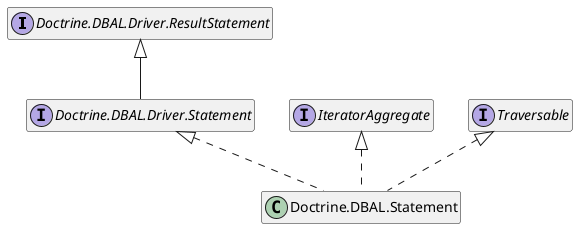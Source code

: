 @startuml
set namespaceSeparator none
hide empty members
hide empty methods

interface Doctrine.DBAL.Driver.ResultStatement
interface Doctrine.DBAL.Driver.Statement extends Doctrine.DBAL.Driver.ResultStatement

class Doctrine.DBAL.Statement implements IteratorAggregate
class Doctrine.DBAL.Statement implements Traversable
class Doctrine.DBAL.Statement implements Doctrine.DBAL.Driver.Statement
@enduml
